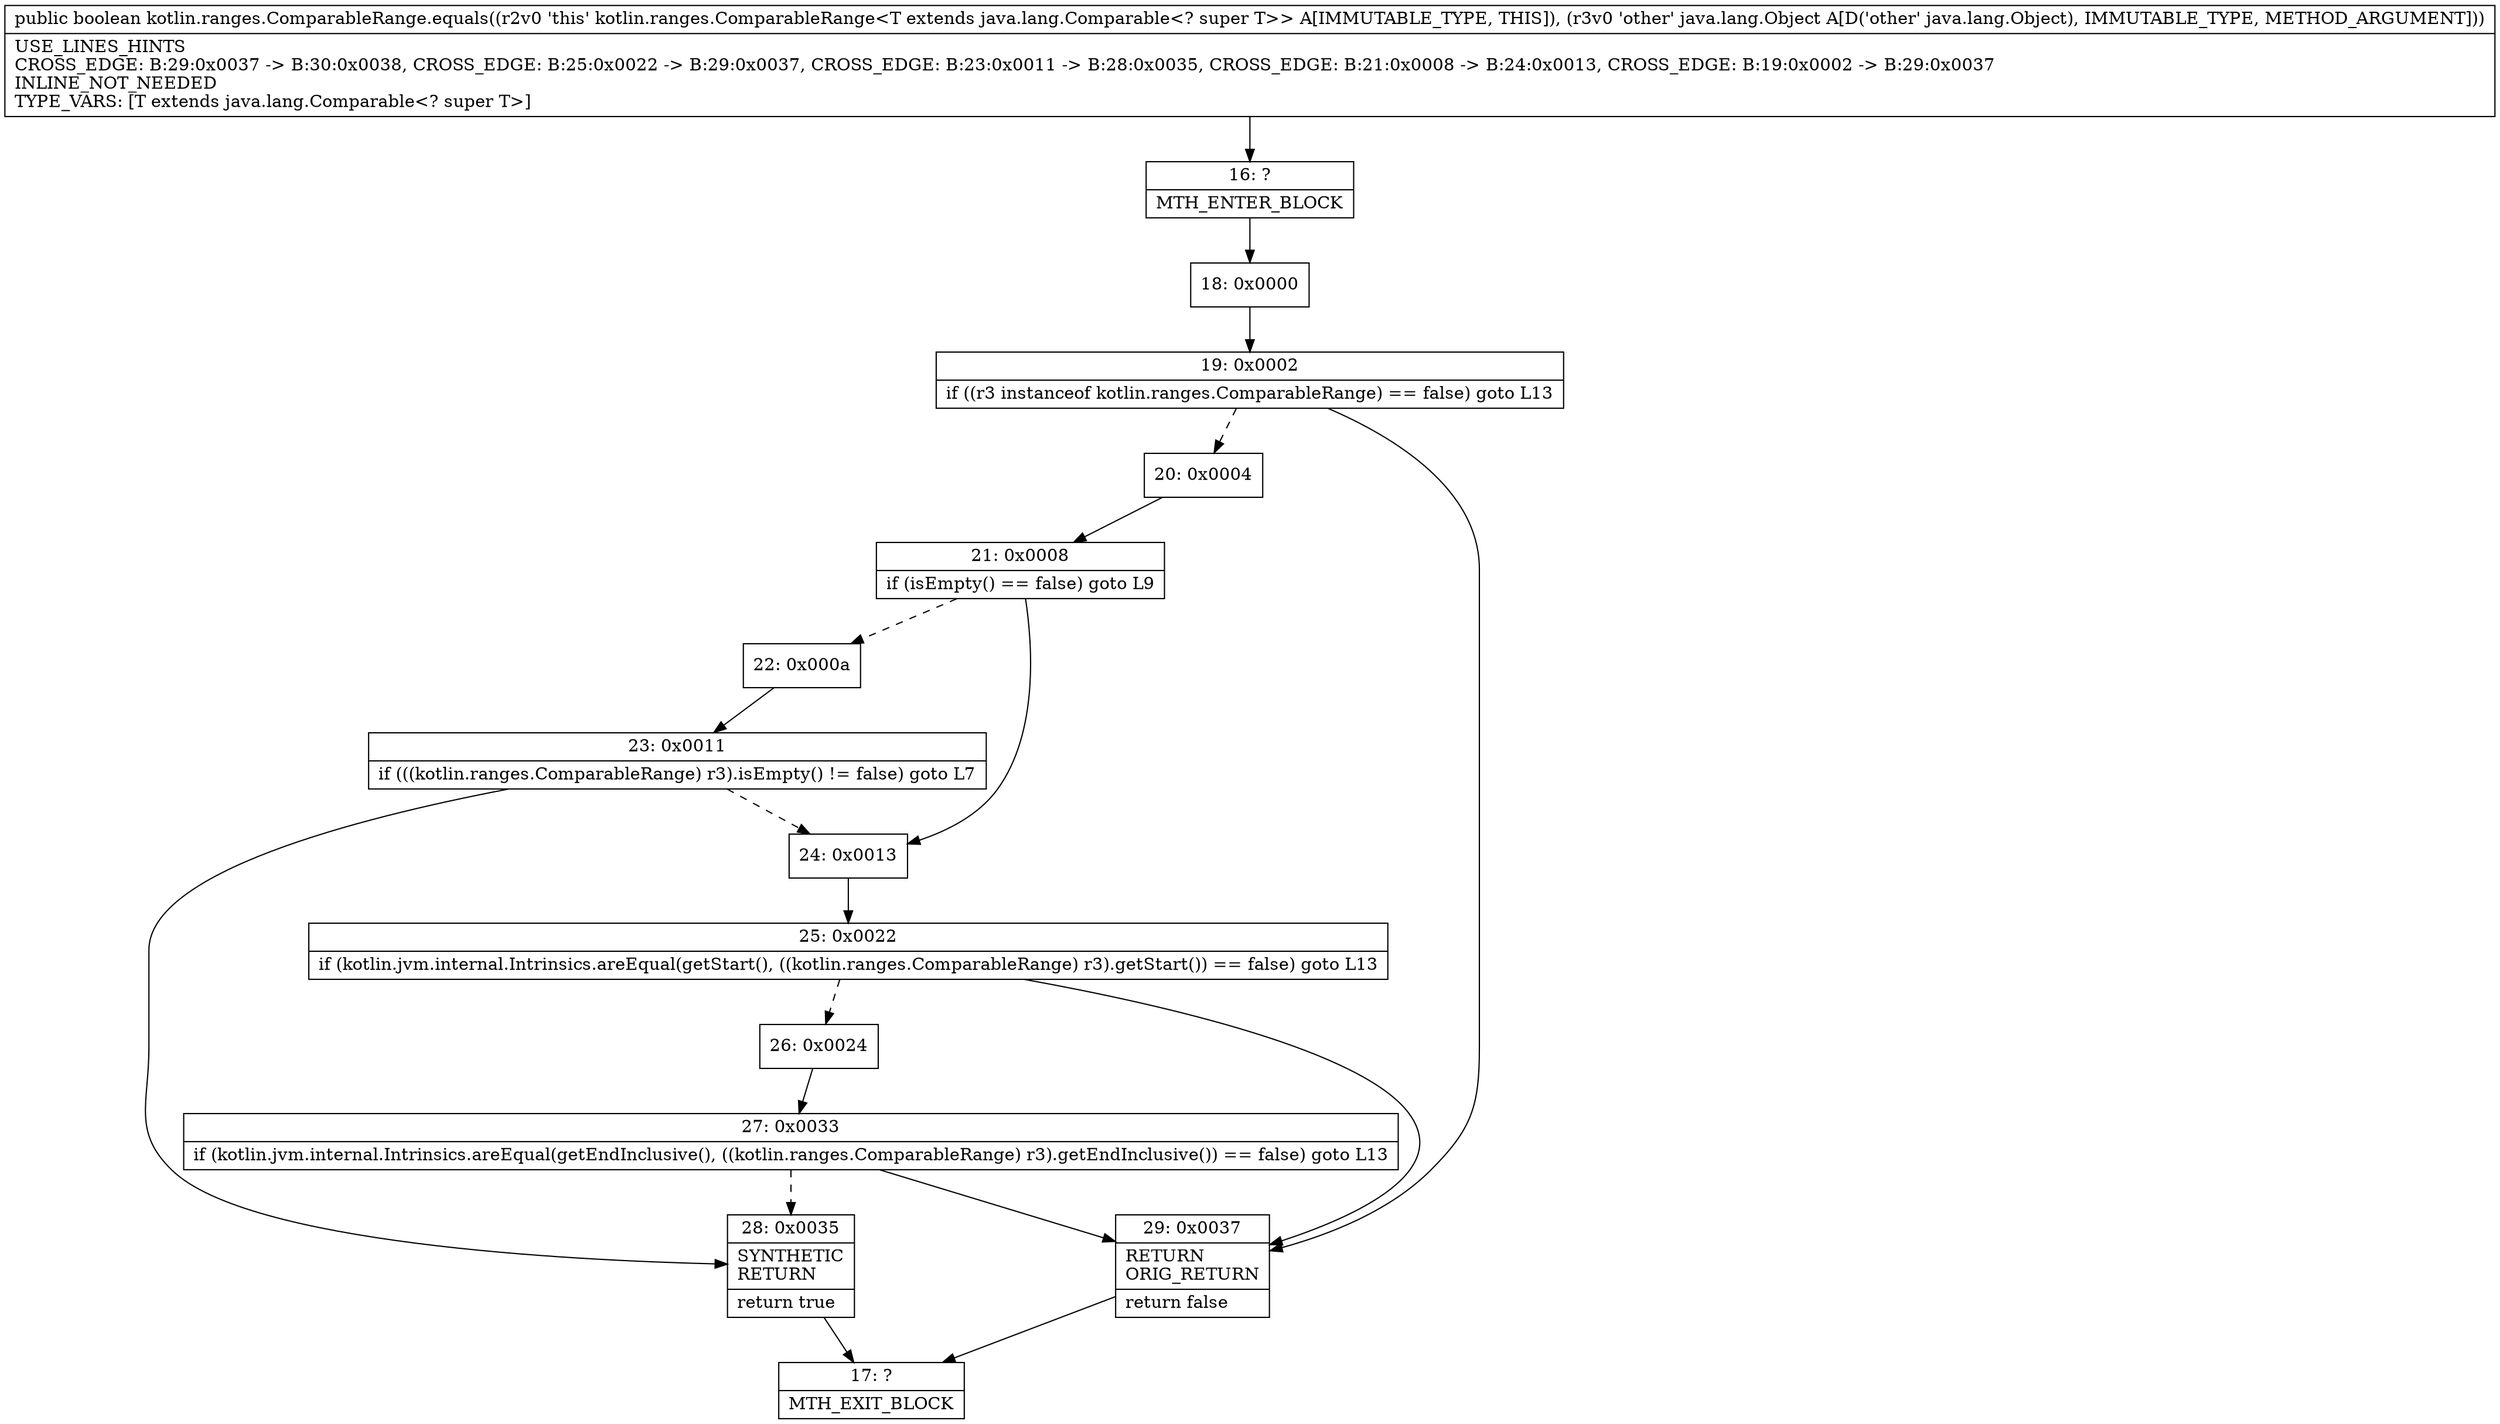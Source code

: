 digraph "CFG forkotlin.ranges.ComparableRange.equals(Ljava\/lang\/Object;)Z" {
Node_16 [shape=record,label="{16\:\ ?|MTH_ENTER_BLOCK\l}"];
Node_18 [shape=record,label="{18\:\ 0x0000}"];
Node_19 [shape=record,label="{19\:\ 0x0002|if ((r3 instanceof kotlin.ranges.ComparableRange) == false) goto L13\l}"];
Node_20 [shape=record,label="{20\:\ 0x0004}"];
Node_21 [shape=record,label="{21\:\ 0x0008|if (isEmpty() == false) goto L9\l}"];
Node_22 [shape=record,label="{22\:\ 0x000a}"];
Node_23 [shape=record,label="{23\:\ 0x0011|if (((kotlin.ranges.ComparableRange) r3).isEmpty() != false) goto L7\l}"];
Node_28 [shape=record,label="{28\:\ 0x0035|SYNTHETIC\lRETURN\l|return true\l}"];
Node_17 [shape=record,label="{17\:\ ?|MTH_EXIT_BLOCK\l}"];
Node_24 [shape=record,label="{24\:\ 0x0013}"];
Node_25 [shape=record,label="{25\:\ 0x0022|if (kotlin.jvm.internal.Intrinsics.areEqual(getStart(), ((kotlin.ranges.ComparableRange) r3).getStart()) == false) goto L13\l}"];
Node_26 [shape=record,label="{26\:\ 0x0024}"];
Node_27 [shape=record,label="{27\:\ 0x0033|if (kotlin.jvm.internal.Intrinsics.areEqual(getEndInclusive(), ((kotlin.ranges.ComparableRange) r3).getEndInclusive()) == false) goto L13\l}"];
Node_29 [shape=record,label="{29\:\ 0x0037|RETURN\lORIG_RETURN\l|return false\l}"];
MethodNode[shape=record,label="{public boolean kotlin.ranges.ComparableRange.equals((r2v0 'this' kotlin.ranges.ComparableRange\<T extends java.lang.Comparable\<? super T\>\> A[IMMUTABLE_TYPE, THIS]), (r3v0 'other' java.lang.Object A[D('other' java.lang.Object), IMMUTABLE_TYPE, METHOD_ARGUMENT]))  | USE_LINES_HINTS\lCROSS_EDGE: B:29:0x0037 \-\> B:30:0x0038, CROSS_EDGE: B:25:0x0022 \-\> B:29:0x0037, CROSS_EDGE: B:23:0x0011 \-\> B:28:0x0035, CROSS_EDGE: B:21:0x0008 \-\> B:24:0x0013, CROSS_EDGE: B:19:0x0002 \-\> B:29:0x0037\lINLINE_NOT_NEEDED\lTYPE_VARS: [T extends java.lang.Comparable\<? super T\>]\l}"];
MethodNode -> Node_16;Node_16 -> Node_18;
Node_18 -> Node_19;
Node_19 -> Node_20[style=dashed];
Node_19 -> Node_29;
Node_20 -> Node_21;
Node_21 -> Node_22[style=dashed];
Node_21 -> Node_24;
Node_22 -> Node_23;
Node_23 -> Node_24[style=dashed];
Node_23 -> Node_28;
Node_28 -> Node_17;
Node_24 -> Node_25;
Node_25 -> Node_26[style=dashed];
Node_25 -> Node_29;
Node_26 -> Node_27;
Node_27 -> Node_28[style=dashed];
Node_27 -> Node_29;
Node_29 -> Node_17;
}

